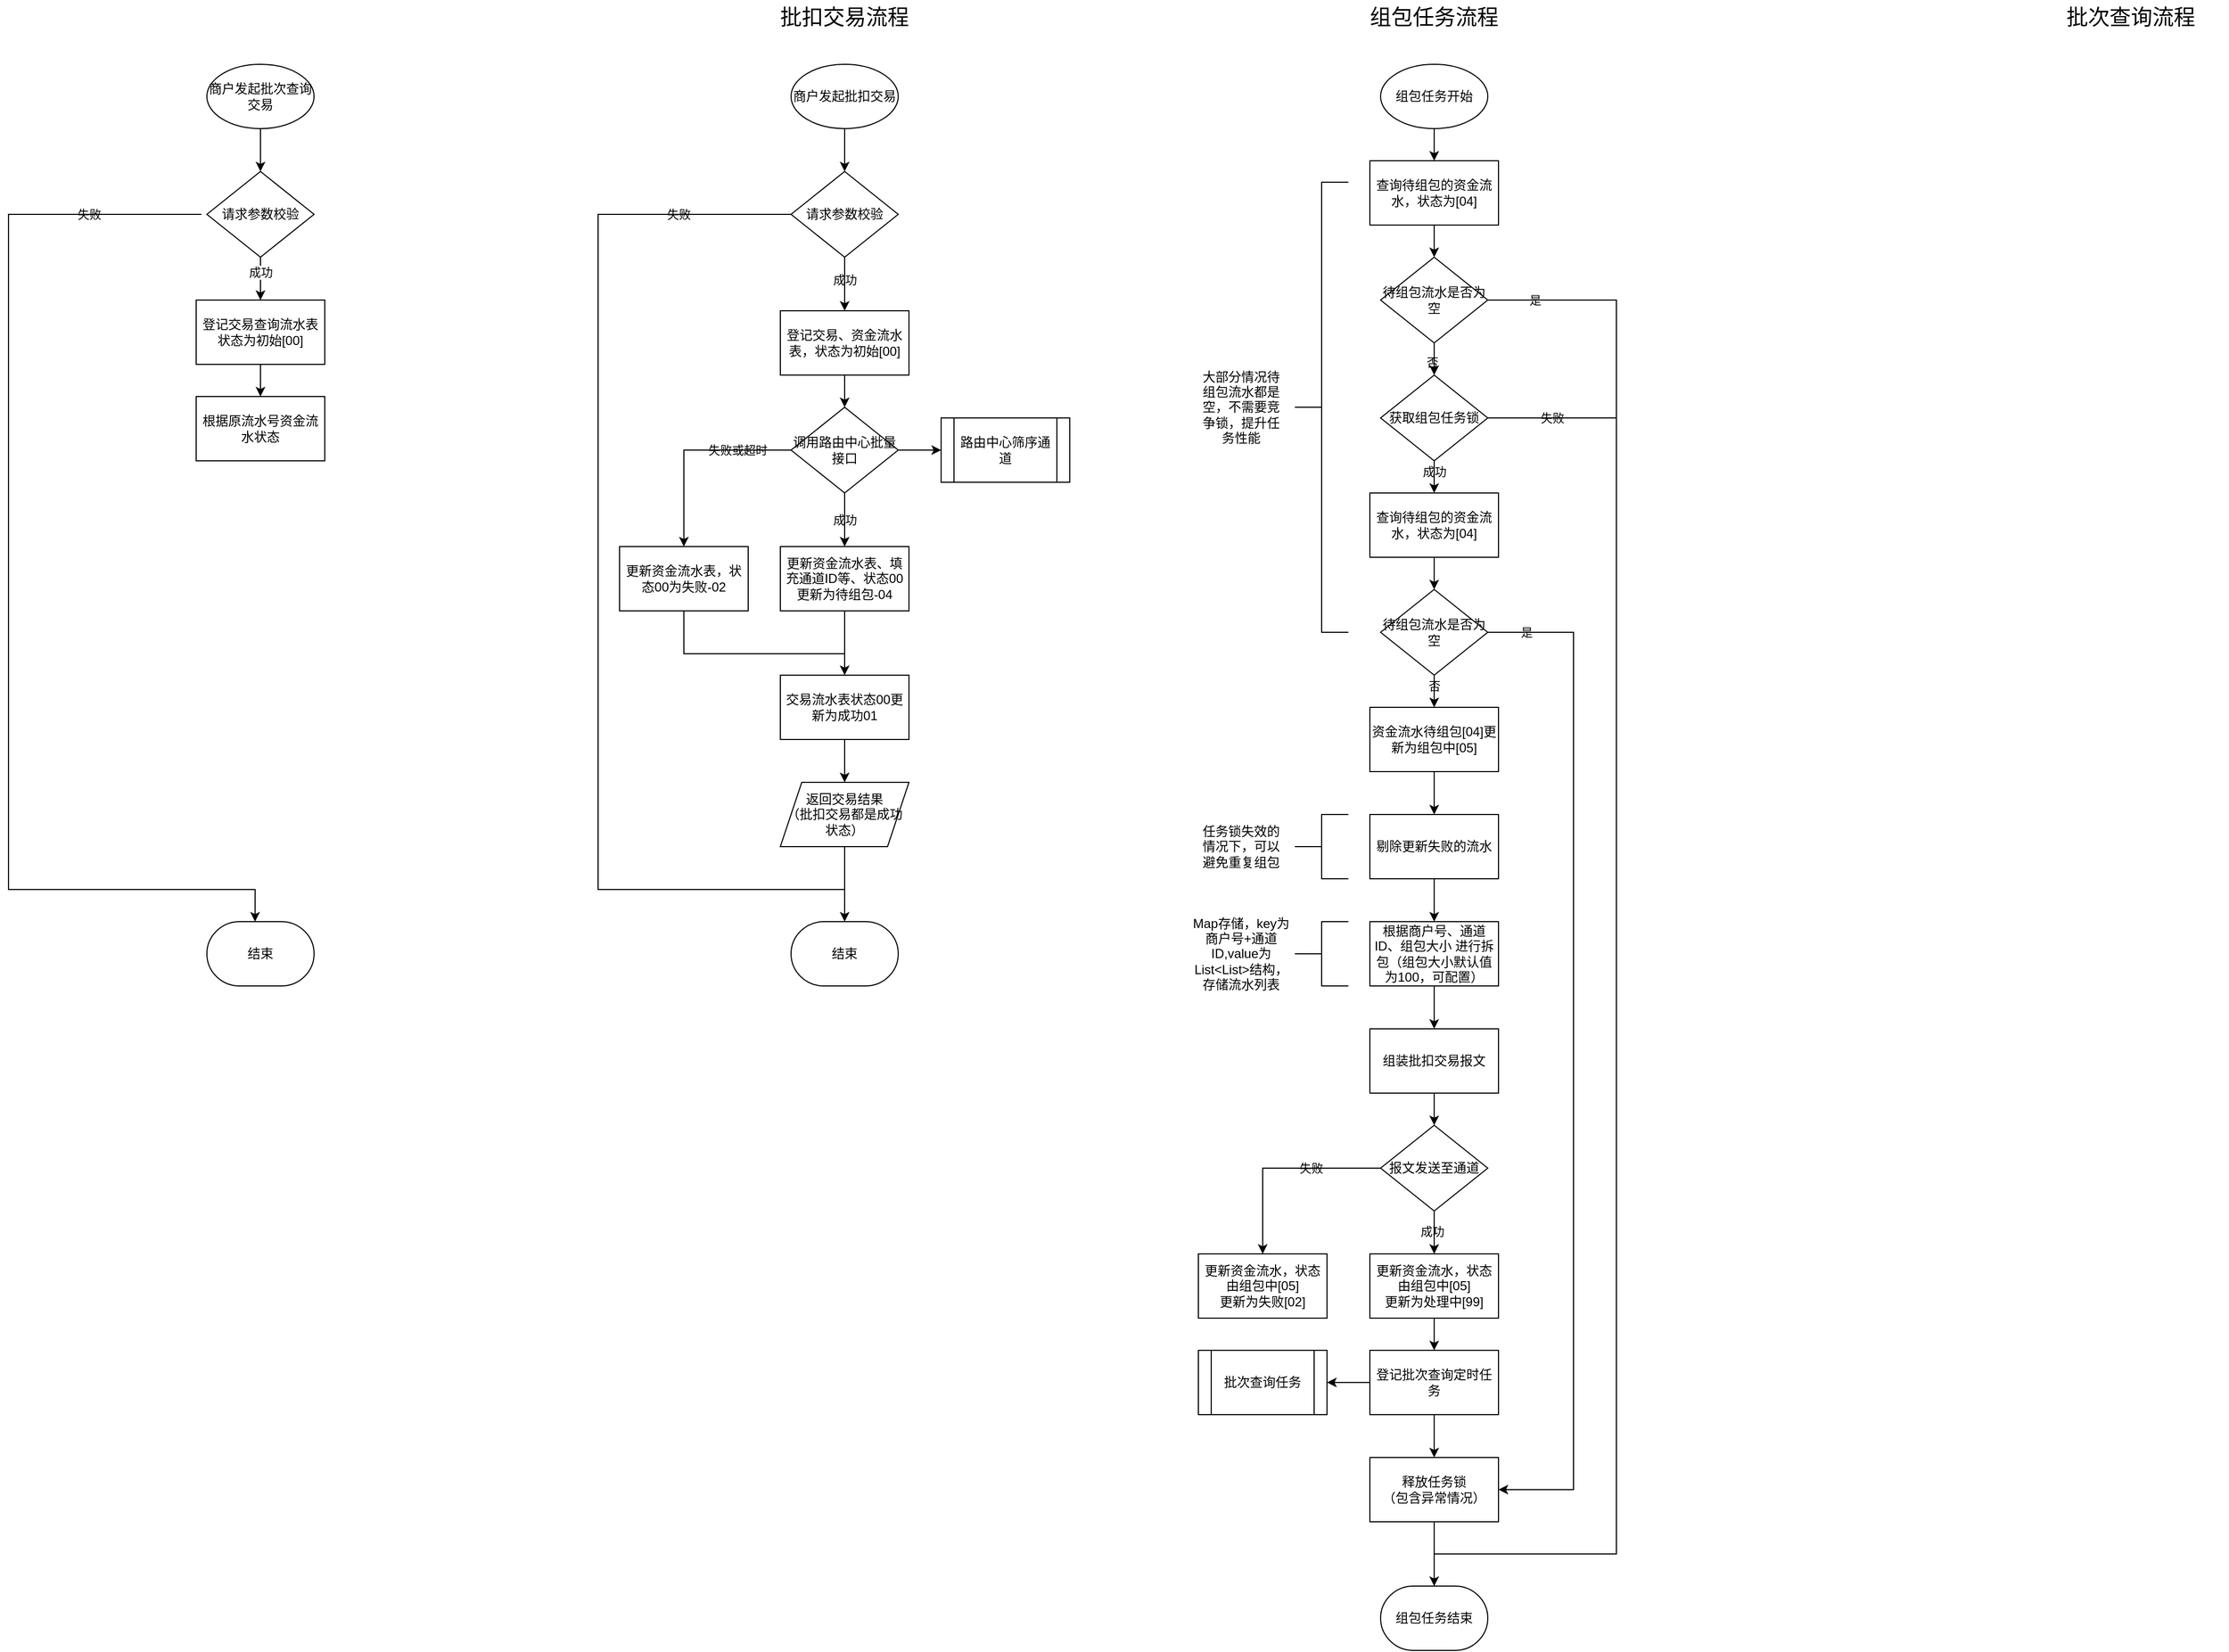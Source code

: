 <mxfile version="21.3.5" type="github">
  <diagram id="C5RBs43oDa-KdzZeNtuy" name="Page-1">
    <mxGraphModel dx="2060" dy="626" grid="1" gridSize="10" guides="1" tooltips="1" connect="1" arrows="1" fold="1" page="1" pageScale="1" pageWidth="980" pageHeight="1390" background="#FFFFFF" math="0" shadow="0">
      <root>
        <mxCell id="WIyWlLk6GJQsqaUBKTNV-0" />
        <mxCell id="WIyWlLk6GJQsqaUBKTNV-1" parent="WIyWlLk6GJQsqaUBKTNV-0" />
        <mxCell id="WIyWlLk6GJQsqaUBKTNV-4" value="Yes" style="rounded=0;html=1;jettySize=auto;orthogonalLoop=1;fontSize=11;endArrow=block;endFill=0;endSize=8;strokeWidth=1;shadow=0;labelBackgroundColor=none;edgeStyle=orthogonalEdgeStyle;fontColor=default;" parent="WIyWlLk6GJQsqaUBKTNV-1" target="WIyWlLk6GJQsqaUBKTNV-10" edge="1">
          <mxGeometry y="20" relative="1" as="geometry">
            <mxPoint as="offset" />
            <mxPoint x="220" y="250" as="sourcePoint" />
          </mxGeometry>
        </mxCell>
        <mxCell id="WIyWlLk6GJQsqaUBKTNV-8" value="No" style="rounded=0;html=1;jettySize=auto;orthogonalLoop=1;fontSize=11;endArrow=block;endFill=0;endSize=8;strokeWidth=1;shadow=0;labelBackgroundColor=none;edgeStyle=orthogonalEdgeStyle;fontColor=default;" parent="WIyWlLk6GJQsqaUBKTNV-1" target="WIyWlLk6GJQsqaUBKTNV-11" edge="1">
          <mxGeometry x="0.333" y="20" relative="1" as="geometry">
            <mxPoint as="offset" />
            <mxPoint x="220" y="370" as="sourcePoint" />
          </mxGeometry>
        </mxCell>
        <mxCell id="WIyWlLk6GJQsqaUBKTNV-9" value="Yes" style="edgeStyle=orthogonalEdgeStyle;rounded=0;html=1;jettySize=auto;orthogonalLoop=1;fontSize=11;endArrow=block;endFill=0;endSize=8;strokeWidth=1;shadow=0;labelBackgroundColor=none;fontColor=default;" parent="WIyWlLk6GJQsqaUBKTNV-1" target="WIyWlLk6GJQsqaUBKTNV-12" edge="1">
          <mxGeometry y="10" relative="1" as="geometry">
            <mxPoint as="offset" />
            <mxPoint x="270" y="330" as="sourcePoint" />
          </mxGeometry>
        </mxCell>
        <mxCell id="OF1I2wjS6nCLFCAFnDBd-7" value="" style="edgeStyle=orthogonalEdgeStyle;rounded=0;orthogonalLoop=1;jettySize=auto;html=1;strokeWidth=1;labelBackgroundColor=none;fontColor=default;" edge="1" parent="WIyWlLk6GJQsqaUBKTNV-1" source="OF1I2wjS6nCLFCAFnDBd-5">
          <mxGeometry relative="1" as="geometry">
            <mxPoint x="140" y="190" as="targetPoint" />
          </mxGeometry>
        </mxCell>
        <mxCell id="OF1I2wjS6nCLFCAFnDBd-5" value="商户发起批扣交易" style="strokeWidth=1;html=1;shape=mxgraph.flowchart.start_1;whiteSpace=wrap;labelBackgroundColor=none;rounded=0;" vertex="1" parent="WIyWlLk6GJQsqaUBKTNV-1">
          <mxGeometry x="90" y="90" width="100" height="60" as="geometry" />
        </mxCell>
        <mxCell id="OF1I2wjS6nCLFCAFnDBd-55" value="" style="edgeStyle=orthogonalEdgeStyle;rounded=0;orthogonalLoop=1;jettySize=auto;html=1;labelBackgroundColor=none;fontColor=default;" edge="1" parent="WIyWlLk6GJQsqaUBKTNV-1" source="OF1I2wjS6nCLFCAFnDBd-12" target="OF1I2wjS6nCLFCAFnDBd-46">
          <mxGeometry relative="1" as="geometry" />
        </mxCell>
        <mxCell id="OF1I2wjS6nCLFCAFnDBd-12" value="登记交易、资金流水表，状态为初始[00]" style="whiteSpace=wrap;html=1;strokeWidth=1;labelBackgroundColor=none;rounded=0;" vertex="1" parent="WIyWlLk6GJQsqaUBKTNV-1">
          <mxGeometry x="80" y="320" width="120" height="60" as="geometry" />
        </mxCell>
        <mxCell id="OF1I2wjS6nCLFCAFnDBd-14" value="结束" style="strokeWidth=1;html=1;shape=mxgraph.flowchart.terminator;whiteSpace=wrap;labelBackgroundColor=none;rounded=0;" vertex="1" parent="WIyWlLk6GJQsqaUBKTNV-1">
          <mxGeometry x="90" y="890" width="100" height="60" as="geometry" />
        </mxCell>
        <mxCell id="OF1I2wjS6nCLFCAFnDBd-27" value="" style="edgeStyle=orthogonalEdgeStyle;rounded=0;orthogonalLoop=1;jettySize=auto;html=1;endArrow=classic;endFill=1;entryX=0.5;entryY=0;entryDx=0;entryDy=0;entryPerimeter=0;labelBackgroundColor=none;fontColor=default;" edge="1" parent="WIyWlLk6GJQsqaUBKTNV-1" source="OF1I2wjS6nCLFCAFnDBd-24" target="OF1I2wjS6nCLFCAFnDBd-14">
          <mxGeometry relative="1" as="geometry">
            <mxPoint x="140" y="430" as="targetPoint" />
            <Array as="points">
              <mxPoint x="-90" y="230" />
              <mxPoint x="-90" y="860" />
              <mxPoint x="140" y="860" />
            </Array>
          </mxGeometry>
        </mxCell>
        <mxCell id="OF1I2wjS6nCLFCAFnDBd-178" value="失败" style="edgeLabel;html=1;align=center;verticalAlign=middle;resizable=0;points=[];labelBackgroundColor=none;rounded=0;" vertex="1" connectable="0" parent="OF1I2wjS6nCLFCAFnDBd-27">
          <mxGeometry x="-0.806" relative="1" as="geometry">
            <mxPoint x="-1" as="offset" />
          </mxGeometry>
        </mxCell>
        <mxCell id="OF1I2wjS6nCLFCAFnDBd-30" value="" style="edgeStyle=orthogonalEdgeStyle;rounded=0;orthogonalLoop=1;jettySize=auto;html=1;labelBackgroundColor=none;fontColor=default;" edge="1" parent="WIyWlLk6GJQsqaUBKTNV-1" source="OF1I2wjS6nCLFCAFnDBd-24" target="OF1I2wjS6nCLFCAFnDBd-12">
          <mxGeometry relative="1" as="geometry" />
        </mxCell>
        <mxCell id="OF1I2wjS6nCLFCAFnDBd-31" value="成功" style="edgeLabel;html=1;align=center;verticalAlign=middle;resizable=0;points=[];labelBackgroundColor=none;rounded=0;" vertex="1" connectable="0" parent="OF1I2wjS6nCLFCAFnDBd-30">
          <mxGeometry x="-0.175" relative="1" as="geometry">
            <mxPoint as="offset" />
          </mxGeometry>
        </mxCell>
        <mxCell id="OF1I2wjS6nCLFCAFnDBd-24" value="请求参数校验" style="rhombus;whiteSpace=wrap;html=1;strokeWidth=1;labelBackgroundColor=none;rounded=0;" vertex="1" parent="WIyWlLk6GJQsqaUBKTNV-1">
          <mxGeometry x="90" y="190" width="100" height="80" as="geometry" />
        </mxCell>
        <mxCell id="OF1I2wjS6nCLFCAFnDBd-50" value="" style="edgeStyle=orthogonalEdgeStyle;rounded=0;orthogonalLoop=1;jettySize=auto;html=1;labelBackgroundColor=none;fontColor=default;exitX=0;exitY=0.5;exitDx=0;exitDy=0;" edge="1" parent="WIyWlLk6GJQsqaUBKTNV-1" source="OF1I2wjS6nCLFCAFnDBd-46" target="OF1I2wjS6nCLFCAFnDBd-49">
          <mxGeometry relative="1" as="geometry">
            <mxPoint x="-120" y="450" as="sourcePoint" />
          </mxGeometry>
        </mxCell>
        <mxCell id="OF1I2wjS6nCLFCAFnDBd-51" value="失败或超时" style="edgeLabel;html=1;align=center;verticalAlign=middle;resizable=0;points=[];labelBackgroundColor=none;rounded=0;" vertex="1" connectable="0" parent="OF1I2wjS6nCLFCAFnDBd-50">
          <mxGeometry x="-0.114" relative="1" as="geometry">
            <mxPoint x="34" as="offset" />
          </mxGeometry>
        </mxCell>
        <mxCell id="OF1I2wjS6nCLFCAFnDBd-54" value="成功" style="edgeStyle=orthogonalEdgeStyle;rounded=0;orthogonalLoop=1;jettySize=auto;html=1;labelBackgroundColor=none;fontColor=default;" edge="1" parent="WIyWlLk6GJQsqaUBKTNV-1" source="OF1I2wjS6nCLFCAFnDBd-46" target="OF1I2wjS6nCLFCAFnDBd-53">
          <mxGeometry relative="1" as="geometry" />
        </mxCell>
        <mxCell id="OF1I2wjS6nCLFCAFnDBd-180" value="" style="edgeStyle=orthogonalEdgeStyle;rounded=0;orthogonalLoop=1;jettySize=auto;html=1;labelBackgroundColor=none;fontColor=default;" edge="1" parent="WIyWlLk6GJQsqaUBKTNV-1" source="OF1I2wjS6nCLFCAFnDBd-46" target="OF1I2wjS6nCLFCAFnDBd-179">
          <mxGeometry relative="1" as="geometry" />
        </mxCell>
        <mxCell id="OF1I2wjS6nCLFCAFnDBd-46" value="调用路由中心批量接口" style="rhombus;whiteSpace=wrap;html=1;strokeWidth=1;labelBackgroundColor=none;rounded=0;" vertex="1" parent="WIyWlLk6GJQsqaUBKTNV-1">
          <mxGeometry x="90" y="410" width="100" height="80" as="geometry" />
        </mxCell>
        <mxCell id="OF1I2wjS6nCLFCAFnDBd-49" value="更新资金流水表，状态00为失败-02" style="whiteSpace=wrap;html=1;strokeWidth=1;labelBackgroundColor=none;rounded=0;" vertex="1" parent="WIyWlLk6GJQsqaUBKTNV-1">
          <mxGeometry x="-70" y="540" width="120" height="60" as="geometry" />
        </mxCell>
        <mxCell id="OF1I2wjS6nCLFCAFnDBd-58" value="" style="edgeStyle=orthogonalEdgeStyle;rounded=0;orthogonalLoop=1;jettySize=auto;html=1;labelBackgroundColor=none;fontColor=default;" edge="1" parent="WIyWlLk6GJQsqaUBKTNV-1" source="OF1I2wjS6nCLFCAFnDBd-53" target="OF1I2wjS6nCLFCAFnDBd-57">
          <mxGeometry relative="1" as="geometry" />
        </mxCell>
        <mxCell id="OF1I2wjS6nCLFCAFnDBd-53" value="更新资金流水表、填充通道ID等、状态00更新为待组包-04" style="whiteSpace=wrap;html=1;strokeWidth=1;labelBackgroundColor=none;rounded=0;" vertex="1" parent="WIyWlLk6GJQsqaUBKTNV-1">
          <mxGeometry x="80" y="540" width="120" height="60" as="geometry" />
        </mxCell>
        <mxCell id="OF1I2wjS6nCLFCAFnDBd-65" value="" style="edgeStyle=orthogonalEdgeStyle;rounded=0;orthogonalLoop=1;jettySize=auto;html=1;labelBackgroundColor=none;fontColor=default;" edge="1" parent="WIyWlLk6GJQsqaUBKTNV-1" source="OF1I2wjS6nCLFCAFnDBd-57" target="OF1I2wjS6nCLFCAFnDBd-64">
          <mxGeometry relative="1" as="geometry" />
        </mxCell>
        <mxCell id="OF1I2wjS6nCLFCAFnDBd-57" value="交易流水表状态00更新为成功01" style="whiteSpace=wrap;html=1;strokeWidth=1;labelBackgroundColor=none;rounded=0;" vertex="1" parent="WIyWlLk6GJQsqaUBKTNV-1">
          <mxGeometry x="80" y="660" width="120" height="60" as="geometry" />
        </mxCell>
        <mxCell id="OF1I2wjS6nCLFCAFnDBd-67" value="" style="edgeStyle=orthogonalEdgeStyle;rounded=0;orthogonalLoop=1;jettySize=auto;html=1;endArrow=none;endFill=0;labelBackgroundColor=none;fontColor=default;" edge="1" parent="WIyWlLk6GJQsqaUBKTNV-1" source="OF1I2wjS6nCLFCAFnDBd-64">
          <mxGeometry relative="1" as="geometry">
            <mxPoint x="140" y="860" as="targetPoint" />
          </mxGeometry>
        </mxCell>
        <mxCell id="OF1I2wjS6nCLFCAFnDBd-64" value="返回交易结果&lt;br&gt;（批扣交易都是成功状态）" style="shape=parallelogram;perimeter=parallelogramPerimeter;whiteSpace=wrap;html=1;fixedSize=1;strokeWidth=1;labelBackgroundColor=none;rounded=0;" vertex="1" parent="WIyWlLk6GJQsqaUBKTNV-1">
          <mxGeometry x="80" y="760" width="120" height="60" as="geometry" />
        </mxCell>
        <mxCell id="OF1I2wjS6nCLFCAFnDBd-71" value="批扣交易流程" style="text;html=1;strokeColor=none;fillColor=none;align=center;verticalAlign=middle;whiteSpace=wrap;rounded=0;fontSize=20;labelBackgroundColor=none;" vertex="1" parent="WIyWlLk6GJQsqaUBKTNV-1">
          <mxGeometry x="50" y="30" width="180" height="30" as="geometry" />
        </mxCell>
        <mxCell id="OF1I2wjS6nCLFCAFnDBd-97" value="" style="edgeStyle=orthogonalEdgeStyle;rounded=0;orthogonalLoop=1;jettySize=auto;html=1;labelBackgroundColor=none;fontColor=default;" edge="1" parent="WIyWlLk6GJQsqaUBKTNV-1" source="OF1I2wjS6nCLFCAFnDBd-73" target="OF1I2wjS6nCLFCAFnDBd-79">
          <mxGeometry relative="1" as="geometry" />
        </mxCell>
        <mxCell id="OF1I2wjS6nCLFCAFnDBd-73" value="组包任务开始" style="strokeWidth=1;html=1;shape=mxgraph.flowchart.start_1;whiteSpace=wrap;labelBackgroundColor=none;rounded=0;" vertex="1" parent="WIyWlLk6GJQsqaUBKTNV-1">
          <mxGeometry x="640" y="90" width="100" height="60" as="geometry" />
        </mxCell>
        <mxCell id="OF1I2wjS6nCLFCAFnDBd-110" value="" style="edgeStyle=orthogonalEdgeStyle;rounded=0;orthogonalLoop=1;jettySize=auto;html=1;labelBackgroundColor=none;fontColor=default;" edge="1" parent="WIyWlLk6GJQsqaUBKTNV-1" source="OF1I2wjS6nCLFCAFnDBd-76" target="OF1I2wjS6nCLFCAFnDBd-108">
          <mxGeometry relative="1" as="geometry" />
        </mxCell>
        <mxCell id="OF1I2wjS6nCLFCAFnDBd-113" value="成功" style="edgeLabel;html=1;align=center;verticalAlign=middle;resizable=0;points=[];labelBackgroundColor=none;rounded=0;" vertex="1" connectable="0" parent="OF1I2wjS6nCLFCAFnDBd-110">
          <mxGeometry x="-0.4" relative="1" as="geometry">
            <mxPoint y="-5" as="offset" />
          </mxGeometry>
        </mxCell>
        <mxCell id="OF1I2wjS6nCLFCAFnDBd-119" value="" style="edgeStyle=orthogonalEdgeStyle;rounded=0;orthogonalLoop=1;jettySize=auto;html=1;endArrow=none;endFill=0;labelBackgroundColor=none;fontColor=default;" edge="1" parent="WIyWlLk6GJQsqaUBKTNV-1" source="OF1I2wjS6nCLFCAFnDBd-76">
          <mxGeometry relative="1" as="geometry">
            <mxPoint x="860" y="420" as="targetPoint" />
          </mxGeometry>
        </mxCell>
        <mxCell id="OF1I2wjS6nCLFCAFnDBd-120" value="失败" style="edgeLabel;html=1;align=center;verticalAlign=middle;resizable=0;points=[];labelBackgroundColor=none;rounded=0;" vertex="1" connectable="0" parent="OF1I2wjS6nCLFCAFnDBd-119">
          <mxGeometry x="-0.236" y="-2" relative="1" as="geometry">
            <mxPoint x="14" y="-2" as="offset" />
          </mxGeometry>
        </mxCell>
        <mxCell id="OF1I2wjS6nCLFCAFnDBd-76" value="获取组包任务锁" style="rhombus;whiteSpace=wrap;html=1;strokeWidth=1;labelBackgroundColor=none;rounded=0;" vertex="1" parent="WIyWlLk6GJQsqaUBKTNV-1">
          <mxGeometry x="640" y="380" width="100" height="80" as="geometry" />
        </mxCell>
        <mxCell id="OF1I2wjS6nCLFCAFnDBd-87" value="" style="edgeStyle=orthogonalEdgeStyle;rounded=0;orthogonalLoop=1;jettySize=auto;html=1;labelBackgroundColor=none;fontColor=default;" edge="1" parent="WIyWlLk6GJQsqaUBKTNV-1" source="OF1I2wjS6nCLFCAFnDBd-79" target="OF1I2wjS6nCLFCAFnDBd-86">
          <mxGeometry relative="1" as="geometry" />
        </mxCell>
        <mxCell id="OF1I2wjS6nCLFCAFnDBd-79" value="查询待组包的资金流水，状态为[04]" style="whiteSpace=wrap;html=1;strokeWidth=1;labelBackgroundColor=none;rounded=0;" vertex="1" parent="WIyWlLk6GJQsqaUBKTNV-1">
          <mxGeometry x="630" y="180" width="120" height="60" as="geometry" />
        </mxCell>
        <mxCell id="OF1I2wjS6nCLFCAFnDBd-99" value="" style="edgeStyle=orthogonalEdgeStyle;rounded=0;orthogonalLoop=1;jettySize=auto;html=1;labelBackgroundColor=none;fontColor=default;" edge="1" parent="WIyWlLk6GJQsqaUBKTNV-1" source="OF1I2wjS6nCLFCAFnDBd-86" target="OF1I2wjS6nCLFCAFnDBd-76">
          <mxGeometry relative="1" as="geometry" />
        </mxCell>
        <mxCell id="OF1I2wjS6nCLFCAFnDBd-103" value="否" style="edgeLabel;html=1;align=center;verticalAlign=middle;resizable=0;points=[];labelBackgroundColor=none;rounded=0;" vertex="1" connectable="0" parent="OF1I2wjS6nCLFCAFnDBd-99">
          <mxGeometry x="-0.28" y="-2" relative="1" as="geometry">
            <mxPoint as="offset" />
          </mxGeometry>
        </mxCell>
        <mxCell id="OF1I2wjS6nCLFCAFnDBd-116" value="" style="edgeStyle=orthogonalEdgeStyle;rounded=0;orthogonalLoop=1;jettySize=auto;html=1;entryX=0.5;entryY=0;entryDx=0;entryDy=0;entryPerimeter=0;labelBackgroundColor=none;fontColor=default;" edge="1" parent="WIyWlLk6GJQsqaUBKTNV-1" source="OF1I2wjS6nCLFCAFnDBd-86" target="OF1I2wjS6nCLFCAFnDBd-100">
          <mxGeometry relative="1" as="geometry">
            <mxPoint x="860" y="980" as="targetPoint" />
            <Array as="points">
              <mxPoint x="860" y="310" />
              <mxPoint x="860" y="1480" />
              <mxPoint x="690" y="1480" />
            </Array>
          </mxGeometry>
        </mxCell>
        <mxCell id="OF1I2wjS6nCLFCAFnDBd-121" value="是" style="edgeLabel;html=1;align=center;verticalAlign=middle;resizable=0;points=[];labelBackgroundColor=none;rounded=0;" vertex="1" connectable="0" parent="OF1I2wjS6nCLFCAFnDBd-116">
          <mxGeometry x="-0.878" y="-1" relative="1" as="geometry">
            <mxPoint x="-47" y="-1" as="offset" />
          </mxGeometry>
        </mxCell>
        <mxCell id="OF1I2wjS6nCLFCAFnDBd-86" value="待组包流水是否为空" style="rhombus;whiteSpace=wrap;html=1;strokeWidth=1;labelBackgroundColor=none;rounded=0;" vertex="1" parent="WIyWlLk6GJQsqaUBKTNV-1">
          <mxGeometry x="640" y="270" width="100" height="80" as="geometry" />
        </mxCell>
        <mxCell id="OF1I2wjS6nCLFCAFnDBd-126" value="" style="edgeStyle=orthogonalEdgeStyle;rounded=0;orthogonalLoop=1;jettySize=auto;html=1;labelBackgroundColor=none;fontColor=default;" edge="1" parent="WIyWlLk6GJQsqaUBKTNV-1" source="OF1I2wjS6nCLFCAFnDBd-104" target="OF1I2wjS6nCLFCAFnDBd-125">
          <mxGeometry relative="1" as="geometry" />
        </mxCell>
        <mxCell id="OF1I2wjS6nCLFCAFnDBd-104" value="资金流水待组包[04]更新为组包中[05]" style="whiteSpace=wrap;html=1;strokeWidth=1;labelBackgroundColor=none;rounded=0;" vertex="1" parent="WIyWlLk6GJQsqaUBKTNV-1">
          <mxGeometry x="630" y="690" width="120" height="60" as="geometry" />
        </mxCell>
        <mxCell id="OF1I2wjS6nCLFCAFnDBd-111" value="" style="edgeStyle=orthogonalEdgeStyle;rounded=0;orthogonalLoop=1;jettySize=auto;html=1;labelBackgroundColor=none;fontColor=default;" edge="1" parent="WIyWlLk6GJQsqaUBKTNV-1" source="OF1I2wjS6nCLFCAFnDBd-108" target="OF1I2wjS6nCLFCAFnDBd-109">
          <mxGeometry relative="1" as="geometry" />
        </mxCell>
        <mxCell id="OF1I2wjS6nCLFCAFnDBd-108" value="查询待组包的资金流水，状态为[04]" style="whiteSpace=wrap;html=1;strokeWidth=1;labelBackgroundColor=none;rounded=0;" vertex="1" parent="WIyWlLk6GJQsqaUBKTNV-1">
          <mxGeometry x="630" y="490" width="120" height="60" as="geometry" />
        </mxCell>
        <mxCell id="OF1I2wjS6nCLFCAFnDBd-112" value="" style="edgeStyle=orthogonalEdgeStyle;rounded=0;orthogonalLoop=1;jettySize=auto;html=1;labelBackgroundColor=none;fontColor=default;" edge="1" parent="WIyWlLk6GJQsqaUBKTNV-1" source="OF1I2wjS6nCLFCAFnDBd-109" target="OF1I2wjS6nCLFCAFnDBd-104">
          <mxGeometry relative="1" as="geometry" />
        </mxCell>
        <mxCell id="OF1I2wjS6nCLFCAFnDBd-114" value="否" style="edgeLabel;html=1;align=center;verticalAlign=middle;resizable=0;points=[];labelBackgroundColor=none;rounded=0;" vertex="1" connectable="0" parent="OF1I2wjS6nCLFCAFnDBd-112">
          <mxGeometry x="-0.3" relative="1" as="geometry">
            <mxPoint y="-8" as="offset" />
          </mxGeometry>
        </mxCell>
        <mxCell id="OF1I2wjS6nCLFCAFnDBd-124" value="" style="edgeStyle=orthogonalEdgeStyle;rounded=0;orthogonalLoop=1;jettySize=auto;html=1;endArrow=classic;endFill=1;entryX=1;entryY=0.5;entryDx=0;entryDy=0;labelBackgroundColor=none;fontColor=default;" edge="1" parent="WIyWlLk6GJQsqaUBKTNV-1" source="OF1I2wjS6nCLFCAFnDBd-109" target="OF1I2wjS6nCLFCAFnDBd-156">
          <mxGeometry relative="1" as="geometry">
            <mxPoint x="790" y="1450" as="targetPoint" />
            <Array as="points">
              <mxPoint x="820" y="620" />
              <mxPoint x="820" y="1420" />
            </Array>
          </mxGeometry>
        </mxCell>
        <mxCell id="OF1I2wjS6nCLFCAFnDBd-157" value="是" style="edgeLabel;html=1;align=center;verticalAlign=middle;resizable=0;points=[];labelBackgroundColor=none;rounded=0;" vertex="1" connectable="0" parent="OF1I2wjS6nCLFCAFnDBd-124">
          <mxGeometry x="-0.924" relative="1" as="geometry">
            <mxPoint as="offset" />
          </mxGeometry>
        </mxCell>
        <mxCell id="OF1I2wjS6nCLFCAFnDBd-109" value="待组包流水是否为空" style="rhombus;whiteSpace=wrap;html=1;strokeWidth=1;labelBackgroundColor=none;rounded=0;" vertex="1" parent="WIyWlLk6GJQsqaUBKTNV-1">
          <mxGeometry x="640" y="580" width="100" height="80" as="geometry" />
        </mxCell>
        <mxCell id="OF1I2wjS6nCLFCAFnDBd-128" value="" style="edgeStyle=orthogonalEdgeStyle;rounded=0;orthogonalLoop=1;jettySize=auto;html=1;labelBackgroundColor=none;fontColor=default;" edge="1" parent="WIyWlLk6GJQsqaUBKTNV-1" source="OF1I2wjS6nCLFCAFnDBd-125" target="OF1I2wjS6nCLFCAFnDBd-127">
          <mxGeometry relative="1" as="geometry" />
        </mxCell>
        <mxCell id="OF1I2wjS6nCLFCAFnDBd-125" value="剔除更新失败的流水" style="whiteSpace=wrap;html=1;strokeWidth=1;labelBackgroundColor=none;rounded=0;" vertex="1" parent="WIyWlLk6GJQsqaUBKTNV-1">
          <mxGeometry x="630" y="790" width="120" height="60" as="geometry" />
        </mxCell>
        <mxCell id="OF1I2wjS6nCLFCAFnDBd-137" value="" style="edgeStyle=orthogonalEdgeStyle;rounded=0;orthogonalLoop=1;jettySize=auto;html=1;labelBackgroundColor=none;fontColor=default;" edge="1" parent="WIyWlLk6GJQsqaUBKTNV-1" source="OF1I2wjS6nCLFCAFnDBd-127" target="OF1I2wjS6nCLFCAFnDBd-136">
          <mxGeometry relative="1" as="geometry" />
        </mxCell>
        <mxCell id="OF1I2wjS6nCLFCAFnDBd-127" value="根据商户号、通道ID、组包大小 进行拆包（组包大小默认值为100，可配置）" style="whiteSpace=wrap;html=1;strokeWidth=1;labelBackgroundColor=none;rounded=0;" vertex="1" parent="WIyWlLk6GJQsqaUBKTNV-1">
          <mxGeometry x="630" y="890" width="120" height="60" as="geometry" />
        </mxCell>
        <mxCell id="OF1I2wjS6nCLFCAFnDBd-130" value="" style="strokeWidth=1;html=1;shape=mxgraph.flowchart.annotation_2;align=left;labelPosition=right;pointerEvents=1;labelBackgroundColor=none;rounded=0;" vertex="1" parent="WIyWlLk6GJQsqaUBKTNV-1">
          <mxGeometry x="560" y="790" width="50" height="60" as="geometry" />
        </mxCell>
        <mxCell id="OF1I2wjS6nCLFCAFnDBd-133" value="任务锁失效的情况下，可以避免重复组包" style="text;html=1;strokeColor=none;fillColor=none;align=center;verticalAlign=middle;whiteSpace=wrap;rounded=0;fontSize=12;labelBackgroundColor=none;" vertex="1" parent="WIyWlLk6GJQsqaUBKTNV-1">
          <mxGeometry x="470" y="797.5" width="80" height="45" as="geometry" />
        </mxCell>
        <mxCell id="OF1I2wjS6nCLFCAFnDBd-134" value="" style="strokeWidth=1;html=1;shape=mxgraph.flowchart.annotation_2;align=left;labelPosition=right;pointerEvents=1;labelBackgroundColor=none;rounded=0;" vertex="1" parent="WIyWlLk6GJQsqaUBKTNV-1">
          <mxGeometry x="560" y="890" width="50" height="60" as="geometry" />
        </mxCell>
        <mxCell id="OF1I2wjS6nCLFCAFnDBd-135" value="Map存储，key为商户号+通道ID,value为List&amp;lt;List&amp;gt;结构，存储流水列表" style="text;html=1;strokeColor=none;fillColor=none;align=center;verticalAlign=middle;whiteSpace=wrap;rounded=0;fontSize=12;labelBackgroundColor=none;" vertex="1" parent="WIyWlLk6GJQsqaUBKTNV-1">
          <mxGeometry x="460" y="897.5" width="100" height="45" as="geometry" />
        </mxCell>
        <mxCell id="OF1I2wjS6nCLFCAFnDBd-148" value="" style="edgeStyle=orthogonalEdgeStyle;rounded=0;orthogonalLoop=1;jettySize=auto;html=1;labelBackgroundColor=none;fontColor=default;" edge="1" parent="WIyWlLk6GJQsqaUBKTNV-1" source="OF1I2wjS6nCLFCAFnDBd-136" target="OF1I2wjS6nCLFCAFnDBd-147">
          <mxGeometry relative="1" as="geometry" />
        </mxCell>
        <mxCell id="OF1I2wjS6nCLFCAFnDBd-136" value="组装批扣交易报文" style="whiteSpace=wrap;html=1;strokeWidth=1;labelBackgroundColor=none;rounded=0;" vertex="1" parent="WIyWlLk6GJQsqaUBKTNV-1">
          <mxGeometry x="630" y="990" width="120" height="60" as="geometry" />
        </mxCell>
        <mxCell id="OF1I2wjS6nCLFCAFnDBd-138" value="" style="strokeWidth=1;html=1;shape=mxgraph.flowchart.annotation_2;align=left;labelPosition=right;pointerEvents=1;labelBackgroundColor=none;rounded=0;" vertex="1" parent="WIyWlLk6GJQsqaUBKTNV-1">
          <mxGeometry x="560" y="200" width="50" height="420" as="geometry" />
        </mxCell>
        <mxCell id="OF1I2wjS6nCLFCAFnDBd-140" value="大部分情况待组包流水都是空，不需要竞争锁，提升任务性能" style="text;html=1;strokeColor=none;fillColor=none;align=center;verticalAlign=middle;whiteSpace=wrap;rounded=0;fontSize=12;labelBackgroundColor=none;" vertex="1" parent="WIyWlLk6GJQsqaUBKTNV-1">
          <mxGeometry x="470" y="387.5" width="80" height="45" as="geometry" />
        </mxCell>
        <mxCell id="OF1I2wjS6nCLFCAFnDBd-150" value="" style="edgeStyle=orthogonalEdgeStyle;rounded=0;orthogonalLoop=1;jettySize=auto;html=1;labelBackgroundColor=none;fontColor=default;" edge="1" parent="WIyWlLk6GJQsqaUBKTNV-1" source="OF1I2wjS6nCLFCAFnDBd-147" target="OF1I2wjS6nCLFCAFnDBd-149">
          <mxGeometry relative="1" as="geometry">
            <Array as="points">
              <mxPoint x="530" y="1120" />
            </Array>
          </mxGeometry>
        </mxCell>
        <mxCell id="OF1I2wjS6nCLFCAFnDBd-151" value="失败" style="edgeLabel;html=1;align=center;verticalAlign=middle;resizable=0;points=[];labelBackgroundColor=none;rounded=0;" vertex="1" connectable="0" parent="OF1I2wjS6nCLFCAFnDBd-150">
          <mxGeometry x="0.114" y="-1" relative="1" as="geometry">
            <mxPoint x="41" y="1" as="offset" />
          </mxGeometry>
        </mxCell>
        <mxCell id="OF1I2wjS6nCLFCAFnDBd-153" value="" style="edgeStyle=orthogonalEdgeStyle;rounded=0;orthogonalLoop=1;jettySize=auto;html=1;labelBackgroundColor=none;fontColor=default;" edge="1" parent="WIyWlLk6GJQsqaUBKTNV-1" source="OF1I2wjS6nCLFCAFnDBd-147">
          <mxGeometry relative="1" as="geometry">
            <mxPoint x="690" y="1200" as="targetPoint" />
          </mxGeometry>
        </mxCell>
        <mxCell id="OF1I2wjS6nCLFCAFnDBd-154" value="成功" style="edgeLabel;html=1;align=center;verticalAlign=middle;resizable=0;points=[];labelBackgroundColor=none;rounded=0;" vertex="1" connectable="0" parent="OF1I2wjS6nCLFCAFnDBd-153">
          <mxGeometry x="-0.067" y="-2" relative="1" as="geometry">
            <mxPoint as="offset" />
          </mxGeometry>
        </mxCell>
        <mxCell id="OF1I2wjS6nCLFCAFnDBd-147" value="报文发送至通道" style="rhombus;whiteSpace=wrap;html=1;strokeWidth=1;labelBackgroundColor=none;rounded=0;" vertex="1" parent="WIyWlLk6GJQsqaUBKTNV-1">
          <mxGeometry x="640" y="1080" width="100" height="80" as="geometry" />
        </mxCell>
        <mxCell id="OF1I2wjS6nCLFCAFnDBd-149" value="更新资金流水，状态&lt;br&gt;由组包中[05]&lt;br&gt;更新为失败[02]" style="whiteSpace=wrap;html=1;strokeWidth=1;labelBackgroundColor=none;rounded=0;" vertex="1" parent="WIyWlLk6GJQsqaUBKTNV-1">
          <mxGeometry x="470" y="1200" width="120" height="60" as="geometry" />
        </mxCell>
        <mxCell id="OF1I2wjS6nCLFCAFnDBd-166" value="" style="edgeStyle=orthogonalEdgeStyle;rounded=0;orthogonalLoop=1;jettySize=auto;html=1;labelBackgroundColor=none;fontColor=default;" edge="1" parent="WIyWlLk6GJQsqaUBKTNV-1" source="OF1I2wjS6nCLFCAFnDBd-155" target="OF1I2wjS6nCLFCAFnDBd-165">
          <mxGeometry relative="1" as="geometry" />
        </mxCell>
        <mxCell id="OF1I2wjS6nCLFCAFnDBd-155" value="更新资金流水，状态&lt;br&gt;由组包中[05]&lt;br&gt;更新为处理中[99]" style="whiteSpace=wrap;html=1;strokeWidth=1;labelBackgroundColor=none;rounded=0;" vertex="1" parent="WIyWlLk6GJQsqaUBKTNV-1">
          <mxGeometry x="630" y="1200" width="120" height="60" as="geometry" />
        </mxCell>
        <mxCell id="OF1I2wjS6nCLFCAFnDBd-156" value="释放任务锁&lt;br&gt;（包含异常情况）" style="whiteSpace=wrap;html=1;strokeWidth=1;labelBackgroundColor=none;rounded=0;" vertex="1" parent="WIyWlLk6GJQsqaUBKTNV-1">
          <mxGeometry x="630" y="1390" width="120" height="60" as="geometry" />
        </mxCell>
        <mxCell id="OF1I2wjS6nCLFCAFnDBd-168" value="" style="edgeStyle=orthogonalEdgeStyle;rounded=0;orthogonalLoop=1;jettySize=auto;html=1;labelBackgroundColor=none;fontColor=default;" edge="1" parent="WIyWlLk6GJQsqaUBKTNV-1" source="OF1I2wjS6nCLFCAFnDBd-165" target="OF1I2wjS6nCLFCAFnDBd-167">
          <mxGeometry relative="1" as="geometry" />
        </mxCell>
        <mxCell id="OF1I2wjS6nCLFCAFnDBd-169" value="" style="edgeStyle=orthogonalEdgeStyle;rounded=0;orthogonalLoop=1;jettySize=auto;html=1;labelBackgroundColor=none;fontColor=default;" edge="1" parent="WIyWlLk6GJQsqaUBKTNV-1" source="OF1I2wjS6nCLFCAFnDBd-165" target="OF1I2wjS6nCLFCAFnDBd-156">
          <mxGeometry relative="1" as="geometry" />
        </mxCell>
        <mxCell id="OF1I2wjS6nCLFCAFnDBd-165" value="登记批次查询定时任务" style="whiteSpace=wrap;html=1;strokeWidth=1;labelBackgroundColor=none;rounded=0;" vertex="1" parent="WIyWlLk6GJQsqaUBKTNV-1">
          <mxGeometry x="630" y="1290" width="120" height="60" as="geometry" />
        </mxCell>
        <mxCell id="OF1I2wjS6nCLFCAFnDBd-167" value="批次查询任务" style="shape=process;whiteSpace=wrap;html=1;backgroundOutline=1;strokeWidth=1;labelBackgroundColor=none;rounded=0;" vertex="1" parent="WIyWlLk6GJQsqaUBKTNV-1">
          <mxGeometry x="470" y="1290" width="120" height="60" as="geometry" />
        </mxCell>
        <mxCell id="OF1I2wjS6nCLFCAFnDBd-170" value="" style="edgeStyle=orthogonalEdgeStyle;rounded=0;orthogonalLoop=1;jettySize=auto;html=1;endArrow=none;endFill=0;labelBackgroundColor=none;fontColor=default;" edge="1" parent="WIyWlLk6GJQsqaUBKTNV-1" source="OF1I2wjS6nCLFCAFnDBd-156" target="OF1I2wjS6nCLFCAFnDBd-100">
          <mxGeometry relative="1" as="geometry">
            <mxPoint x="690" y="1450" as="sourcePoint" />
            <mxPoint x="690" y="1560" as="targetPoint" />
          </mxGeometry>
        </mxCell>
        <mxCell id="OF1I2wjS6nCLFCAFnDBd-100" value="组包任务结束" style="strokeWidth=1;html=1;shape=mxgraph.flowchart.terminator;whiteSpace=wrap;labelBackgroundColor=none;rounded=0;" vertex="1" parent="WIyWlLk6GJQsqaUBKTNV-1">
          <mxGeometry x="640" y="1510" width="100" height="60" as="geometry" />
        </mxCell>
        <mxCell id="OF1I2wjS6nCLFCAFnDBd-172" value="组包任务流程" style="text;html=1;strokeColor=none;fillColor=none;align=center;verticalAlign=middle;whiteSpace=wrap;rounded=0;fontSize=20;labelBackgroundColor=none;" vertex="1" parent="WIyWlLk6GJQsqaUBKTNV-1">
          <mxGeometry x="600" y="30" width="180" height="30" as="geometry" />
        </mxCell>
        <mxCell id="OF1I2wjS6nCLFCAFnDBd-173" value="批次查询流程" style="text;html=1;strokeColor=none;fillColor=none;align=center;verticalAlign=middle;whiteSpace=wrap;rounded=0;fontSize=20;labelBackgroundColor=none;" vertex="1" parent="WIyWlLk6GJQsqaUBKTNV-1">
          <mxGeometry x="1250" y="30" width="180" height="30" as="geometry" />
        </mxCell>
        <mxCell id="OF1I2wjS6nCLFCAFnDBd-177" value="" style="endArrow=none;html=1;rounded=0;endFill=0;labelBackgroundColor=none;fontColor=default;" edge="1" parent="WIyWlLk6GJQsqaUBKTNV-1">
          <mxGeometry width="50" height="50" relative="1" as="geometry">
            <mxPoint x="-10" y="600" as="sourcePoint" />
            <mxPoint x="140" y="640" as="targetPoint" />
            <Array as="points">
              <mxPoint x="-10" y="640" />
            </Array>
          </mxGeometry>
        </mxCell>
        <mxCell id="OF1I2wjS6nCLFCAFnDBd-179" value="路由中心筛序通道" style="shape=process;whiteSpace=wrap;html=1;backgroundOutline=1;strokeWidth=1;labelBackgroundColor=none;rounded=0;" vertex="1" parent="WIyWlLk6GJQsqaUBKTNV-1">
          <mxGeometry x="230" y="420" width="120" height="60" as="geometry" />
        </mxCell>
        <mxCell id="OF1I2wjS6nCLFCAFnDBd-197" value="" style="edgeStyle=orthogonalEdgeStyle;orthogonalLoop=1;jettySize=auto;html=1;" edge="1" parent="WIyWlLk6GJQsqaUBKTNV-1" source="OF1I2wjS6nCLFCAFnDBd-195" target="OF1I2wjS6nCLFCAFnDBd-196">
          <mxGeometry relative="1" as="geometry" />
        </mxCell>
        <mxCell id="OF1I2wjS6nCLFCAFnDBd-195" value="商户发起批次查询交易" style="strokeWidth=1;html=1;shape=mxgraph.flowchart.start_1;whiteSpace=wrap;labelBackgroundColor=none;rounded=0;" vertex="1" parent="WIyWlLk6GJQsqaUBKTNV-1">
          <mxGeometry x="-455" y="90" width="100" height="60" as="geometry" />
        </mxCell>
        <mxCell id="OF1I2wjS6nCLFCAFnDBd-204" value="" style="edgeStyle=orthogonalEdgeStyle;orthogonalLoop=1;jettySize=auto;html=1;" edge="1" parent="WIyWlLk6GJQsqaUBKTNV-1" source="OF1I2wjS6nCLFCAFnDBd-196" target="OF1I2wjS6nCLFCAFnDBd-201">
          <mxGeometry relative="1" as="geometry" />
        </mxCell>
        <mxCell id="OF1I2wjS6nCLFCAFnDBd-206" value="成功" style="edgeLabel;html=1;align=center;verticalAlign=middle;resizable=0;points=[];" vertex="1" connectable="0" parent="OF1I2wjS6nCLFCAFnDBd-204">
          <mxGeometry x="-0.323" relative="1" as="geometry">
            <mxPoint as="offset" />
          </mxGeometry>
        </mxCell>
        <mxCell id="OF1I2wjS6nCLFCAFnDBd-196" value="请求参数校验" style="rhombus;whiteSpace=wrap;html=1;strokeWidth=1;labelBackgroundColor=none;rounded=0;" vertex="1" parent="WIyWlLk6GJQsqaUBKTNV-1">
          <mxGeometry x="-455" y="190" width="100" height="80" as="geometry" />
        </mxCell>
        <mxCell id="OF1I2wjS6nCLFCAFnDBd-198" value="" style="edgeStyle=orthogonalEdgeStyle;rounded=0;orthogonalLoop=1;jettySize=auto;html=1;endArrow=classic;endFill=1;entryX=0.5;entryY=0;entryDx=0;entryDy=0;entryPerimeter=0;labelBackgroundColor=none;fontColor=default;" edge="1" parent="WIyWlLk6GJQsqaUBKTNV-1">
          <mxGeometry relative="1" as="geometry">
            <mxPoint x="-460.05" y="230" as="sourcePoint" />
            <mxPoint x="-410.05" y="890" as="targetPoint" />
            <Array as="points">
              <mxPoint x="-640.05" y="230" />
              <mxPoint x="-640.05" y="860" />
              <mxPoint x="-410.05" y="860" />
            </Array>
          </mxGeometry>
        </mxCell>
        <mxCell id="OF1I2wjS6nCLFCAFnDBd-199" value="失败" style="edgeLabel;html=1;align=center;verticalAlign=middle;resizable=0;points=[];labelBackgroundColor=none;rounded=0;" vertex="1" connectable="0" parent="OF1I2wjS6nCLFCAFnDBd-198">
          <mxGeometry x="-0.806" relative="1" as="geometry">
            <mxPoint x="-1" as="offset" />
          </mxGeometry>
        </mxCell>
        <mxCell id="OF1I2wjS6nCLFCAFnDBd-200" value="结束" style="strokeWidth=1;html=1;shape=mxgraph.flowchart.terminator;whiteSpace=wrap;labelBackgroundColor=none;rounded=0;" vertex="1" parent="WIyWlLk6GJQsqaUBKTNV-1">
          <mxGeometry x="-455" y="890" width="100" height="60" as="geometry" />
        </mxCell>
        <mxCell id="OF1I2wjS6nCLFCAFnDBd-208" value="" style="edgeStyle=orthogonalEdgeStyle;orthogonalLoop=1;jettySize=auto;html=1;" edge="1" parent="WIyWlLk6GJQsqaUBKTNV-1" source="OF1I2wjS6nCLFCAFnDBd-201" target="OF1I2wjS6nCLFCAFnDBd-207">
          <mxGeometry relative="1" as="geometry" />
        </mxCell>
        <mxCell id="OF1I2wjS6nCLFCAFnDBd-201" value="登记交易查询流水表&lt;br&gt;状态为初始[00]" style="whiteSpace=wrap;html=1;strokeWidth=1;labelBackgroundColor=none;rounded=0;" vertex="1" parent="WIyWlLk6GJQsqaUBKTNV-1">
          <mxGeometry x="-465" y="310" width="120" height="60" as="geometry" />
        </mxCell>
        <mxCell id="OF1I2wjS6nCLFCAFnDBd-207" value="根据原流水号资金流水状态" style="whiteSpace=wrap;html=1;strokeWidth=1;labelBackgroundColor=none;rounded=0;" vertex="1" parent="WIyWlLk6GJQsqaUBKTNV-1">
          <mxGeometry x="-465" y="400" width="120" height="60" as="geometry" />
        </mxCell>
      </root>
    </mxGraphModel>
  </diagram>
</mxfile>
